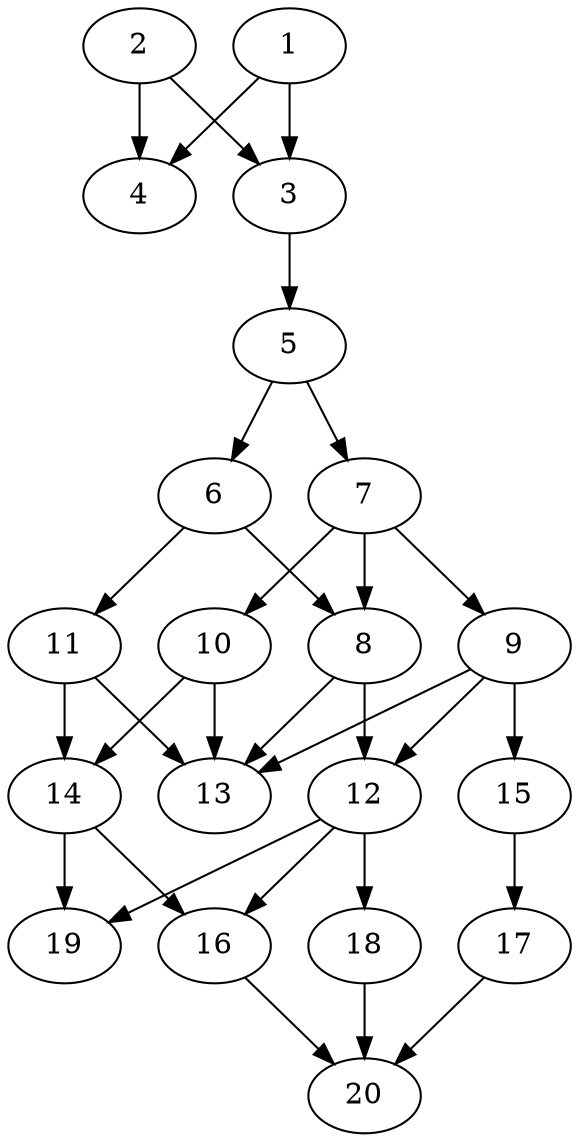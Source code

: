 // DAG automatically generated by daggen at Sat Jul 27 15:36:52 2019
// ./daggen --dot -n 20 --ccr 0.5 --fat 0.4 --regular 0.5 --density 0.8 --mindata 5242880 --maxdata 52428800 
digraph G {
  1 [size="99530752", alpha="0.17", expect_size="49765376"] 
  1 -> 3 [size ="49765376"]
  1 -> 4 [size ="49765376"]
  2 [size="53563392", alpha="0.11", expect_size="26781696"] 
  2 -> 3 [size ="26781696"]
  2 -> 4 [size ="26781696"]
  3 [size="72794112", alpha="0.12", expect_size="36397056"] 
  3 -> 5 [size ="36397056"]
  4 [size="13182976", alpha="0.17", expect_size="6591488"] 
  5 [size="93061120", alpha="0.01", expect_size="46530560"] 
  5 -> 6 [size ="46530560"]
  5 -> 7 [size ="46530560"]
  6 [size="30582784", alpha="0.19", expect_size="15291392"] 
  6 -> 8 [size ="15291392"]
  6 -> 11 [size ="15291392"]
  7 [size="43253760", alpha="0.10", expect_size="21626880"] 
  7 -> 8 [size ="21626880"]
  7 -> 9 [size ="21626880"]
  7 -> 10 [size ="21626880"]
  8 [size="23144448", alpha="0.20", expect_size="11572224"] 
  8 -> 12 [size ="11572224"]
  8 -> 13 [size ="11572224"]
  9 [size="58941440", alpha="0.08", expect_size="29470720"] 
  9 -> 12 [size ="29470720"]
  9 -> 13 [size ="29470720"]
  9 -> 15 [size ="29470720"]
  10 [size="56944640", alpha="0.07", expect_size="28472320"] 
  10 -> 13 [size ="28472320"]
  10 -> 14 [size ="28472320"]
  11 [size="76433408", alpha="0.20", expect_size="38216704"] 
  11 -> 13 [size ="38216704"]
  11 -> 14 [size ="38216704"]
  12 [size="63893504", alpha="0.18", expect_size="31946752"] 
  12 -> 16 [size ="31946752"]
  12 -> 18 [size ="31946752"]
  12 -> 19 [size ="31946752"]
  13 [size="19339264", alpha="0.04", expect_size="9669632"] 
  14 [size="73684992", alpha="0.05", expect_size="36842496"] 
  14 -> 16 [size ="36842496"]
  14 -> 19 [size ="36842496"]
  15 [size="61282304", alpha="0.06", expect_size="30641152"] 
  15 -> 17 [size ="30641152"]
  16 [size="68249600", alpha="0.18", expect_size="34124800"] 
  16 -> 20 [size ="34124800"]
  17 [size="65492992", alpha="0.03", expect_size="32746496"] 
  17 -> 20 [size ="32746496"]
  18 [size="18540544", alpha="0.19", expect_size="9270272"] 
  18 -> 20 [size ="9270272"]
  19 [size="18233344", alpha="0.17", expect_size="9116672"] 
  20 [size="56537088", alpha="0.14", expect_size="28268544"] 
}
